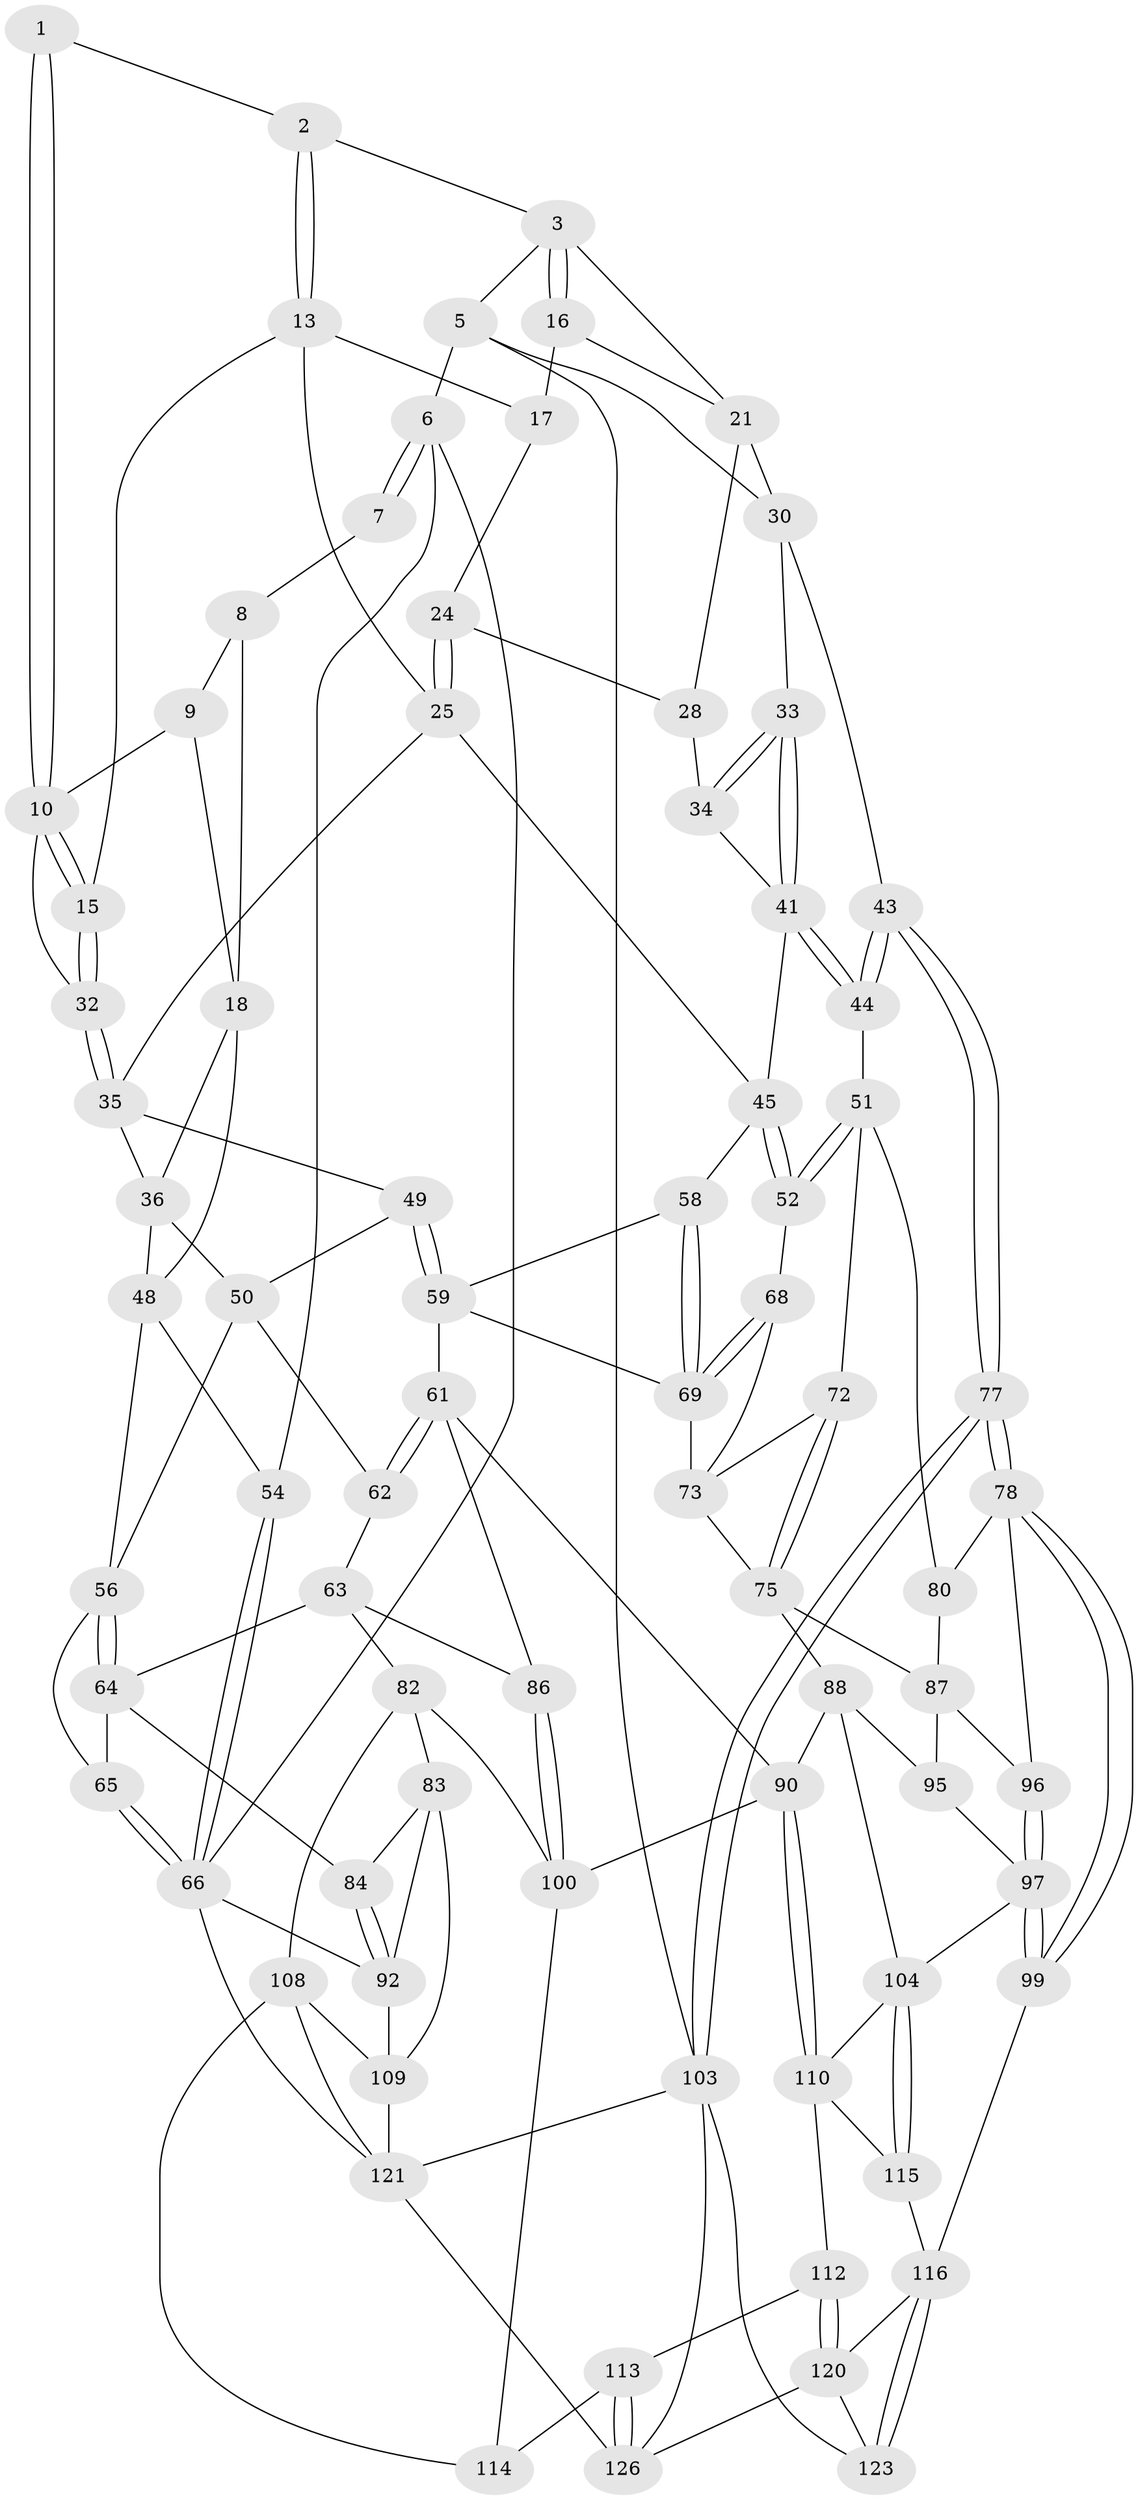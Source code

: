 // Generated by graph-tools (version 1.1) at 2025/24/03/03/25 07:24:38]
// undirected, 78 vertices, 174 edges
graph export_dot {
graph [start="1"]
  node [color=gray90,style=filled];
  1 [pos="+0.6220119020130999+0"];
  2 [pos="+0.6580888076870275+0"];
  3 [pos="+0.8148319418396278+0",super="+4"];
  5 [pos="+1+0"];
  6 [pos="+0+0",super="+40"];
  7 [pos="+0+0",super="+26"];
  8 [pos="+0.22516727803857803+0",super="+20"];
  9 [pos="+0.41890338494675944+0",super="+12"];
  10 [pos="+0.5848061823946845+0.09196410507491987",super="+11"];
  13 [pos="+0.693652685120268+0.054288569686467364",super="+14"];
  15 [pos="+0.6083542189904774+0.14038265207722728"];
  16 [pos="+0.7596576667550207+0.053041535163779505",super="+22"];
  17 [pos="+0.725760778511843+0.06797971702180579",super="+23"];
  18 [pos="+0.4243300162563336+0.09227169765486365",super="+19"];
  21 [pos="+0.8906984530266691+0.027378205345245137",super="+27"];
  24 [pos="+0.7424017006866755+0.19253471205000905"];
  25 [pos="+0.7335073516231301+0.1978297410254415",super="+38"];
  28 [pos="+0.842548313694907+0.1295327518491082",super="+29"];
  30 [pos="+1+0.15694480543186046",super="+31"];
  32 [pos="+0.5596997628209801+0.19113119173697263"];
  33 [pos="+0.9603745085385997+0.19104109827457247"];
  34 [pos="+0.9003360826754133+0.18355358840004385",super="+37"];
  35 [pos="+0.5308336274881111+0.23023439936439477",super="+39"];
  36 [pos="+0.5049531713024534+0.2294953758170924",super="+47"];
  41 [pos="+0.8963959418141131+0.2758637198367125",super="+42"];
  43 [pos="+1+0.39974515209387634"];
  44 [pos="+1+0.4184883407562296"];
  45 [pos="+0.7672742048250194+0.3738662585095424",super="+46"];
  48 [pos="+0.2660696486150219+0.2359270307479492",super="+53"];
  49 [pos="+0.5409685998254438+0.3669183287060586"];
  50 [pos="+0.46403351492571426+0.3599090457800277",super="+55"];
  51 [pos="+0.9092561466328676+0.4654359351644197",super="+71"];
  52 [pos="+0.812235524559963+0.4222113827565001"];
  54 [pos="+0+0.4313188893043486"];
  56 [pos="+0.268281488966796+0.3266528558591036",super="+57"];
  58 [pos="+0.7251742306462229+0.3702639124584281"];
  59 [pos="+0.566179706451778+0.41431325590198553",super="+60"];
  61 [pos="+0.5135841984842613+0.54582376340462",super="+85"];
  62 [pos="+0.4248468449357861+0.40936342304081247"];
  63 [pos="+0.32727962104775066+0.5149488509005583",super="+81"];
  64 [pos="+0.32433387131899094+0.5140952530099735",super="+67"];
  65 [pos="+0.18036475699398688+0.5394124482818152"];
  66 [pos="+0+0.5273309242793176",super="+93"];
  68 [pos="+0.7733920300817502+0.489310492622347"];
  69 [pos="+0.6549445901990839+0.5232050817983935",super="+70"];
  72 [pos="+0.7969478559416606+0.5546005636372727"];
  73 [pos="+0.767089385249471+0.5163359326150806",super="+74"];
  75 [pos="+0.7616521084688005+0.5974890286459595",super="+76"];
  77 [pos="+1+0.7701995751847329"];
  78 [pos="+1+0.7627221754360389",super="+79"];
  80 [pos="+0.893707263245282+0.5456295007236585"];
  82 [pos="+0.3191915851221657+0.6934079492803484",super="+101"];
  83 [pos="+0.2754659027268332+0.688014860347304",super="+106"];
  84 [pos="+0.2569027923016492+0.6758736991744023"];
  86 [pos="+0.4567391197498567+0.5865775919970919"];
  87 [pos="+0.8434748529052919+0.6142458828219816",super="+94"];
  88 [pos="+0.7054647712395804+0.6768292980537496",super="+89"];
  90 [pos="+0.6836362870160404+0.6960826444984053",super="+91"];
  92 [pos="+0.02886362896833013+0.7522978261128405",super="+107"];
  95 [pos="+0.7807777711929859+0.6914538098709249"];
  96 [pos="+0.8742303111634657+0.6720679535181068"];
  97 [pos="+0.8751889969078678+0.7482248801583203",super="+98"];
  99 [pos="+0.9679587500940521+0.8026574565336029"];
  100 [pos="+0.4640106885804717+0.778537431793706",super="+102"];
  103 [pos="+1+1",super="+125"];
  104 [pos="+0.816682167868919+0.7660712545096552",super="+105"];
  108 [pos="+0.31922942683258676+0.849511612868542",super="+119"];
  109 [pos="+0.26879282709751773+0.8176071608665673",super="+118"];
  110 [pos="+0.7131026008255209+0.8341478862065812",super="+111"];
  112 [pos="+0.681180640539523+0.8687039776796367"];
  113 [pos="+0.6267385273859425+0.8922155947927107"];
  114 [pos="+0.5340224527224136+0.8900139538813283"];
  115 [pos="+0.7931128672592869+0.8530352566264353"];
  116 [pos="+0.9104855901140496+0.8638207888167905",super="+117"];
  120 [pos="+0.7857136221710274+0.9602885341670472",super="+124"];
  121 [pos="+0.3533529763057172+1",super="+122"];
  123 [pos="+0.9015267209110174+0.9258397340914342"];
  126 [pos="+0.774828643667284+1",super="+127"];
  1 -- 2;
  1 -- 10;
  1 -- 10;
  2 -- 3;
  2 -- 13;
  2 -- 13;
  3 -- 16;
  3 -- 16;
  3 -- 5;
  3 -- 21;
  5 -- 6;
  5 -- 103;
  5 -- 30;
  6 -- 7 [weight=2];
  6 -- 7;
  6 -- 66;
  6 -- 54;
  7 -- 8 [weight=2];
  8 -- 9;
  8 -- 18;
  9 -- 10;
  9 -- 18;
  10 -- 15;
  10 -- 15;
  10 -- 32;
  13 -- 17;
  13 -- 25;
  13 -- 15;
  15 -- 32;
  15 -- 32;
  16 -- 17 [weight=2];
  16 -- 21;
  17 -- 24;
  18 -- 36;
  18 -- 48;
  21 -- 28;
  21 -- 30;
  24 -- 25;
  24 -- 25;
  24 -- 28;
  25 -- 35;
  25 -- 45;
  28 -- 34 [weight=2];
  30 -- 33;
  30 -- 43;
  32 -- 35;
  32 -- 35;
  33 -- 34;
  33 -- 34;
  33 -- 41;
  33 -- 41;
  34 -- 41;
  35 -- 36;
  35 -- 49;
  36 -- 48;
  36 -- 50;
  41 -- 44;
  41 -- 44;
  41 -- 45;
  43 -- 44;
  43 -- 44;
  43 -- 77;
  43 -- 77;
  44 -- 51;
  45 -- 52;
  45 -- 52;
  45 -- 58;
  48 -- 56;
  48 -- 54;
  49 -- 50;
  49 -- 59;
  49 -- 59;
  50 -- 56;
  50 -- 62;
  51 -- 52;
  51 -- 52;
  51 -- 72;
  51 -- 80;
  52 -- 68;
  54 -- 66;
  54 -- 66;
  56 -- 64;
  56 -- 64;
  56 -- 65;
  58 -- 59;
  58 -- 69;
  58 -- 69;
  59 -- 61;
  59 -- 69;
  61 -- 62;
  61 -- 62;
  61 -- 86;
  61 -- 90;
  62 -- 63;
  63 -- 64;
  63 -- 82;
  63 -- 86;
  64 -- 65;
  64 -- 84;
  65 -- 66;
  65 -- 66;
  66 -- 92;
  66 -- 121;
  68 -- 69;
  68 -- 69;
  68 -- 73;
  69 -- 73;
  72 -- 73;
  72 -- 75;
  72 -- 75;
  73 -- 75;
  75 -- 87;
  75 -- 88;
  77 -- 78;
  77 -- 78;
  77 -- 103;
  77 -- 103;
  78 -- 99;
  78 -- 99;
  78 -- 80;
  78 -- 96;
  80 -- 87;
  82 -- 83;
  82 -- 108;
  82 -- 100;
  83 -- 84;
  83 -- 92;
  83 -- 109;
  84 -- 92;
  84 -- 92;
  86 -- 100;
  86 -- 100;
  87 -- 96;
  87 -- 95;
  88 -- 95;
  88 -- 90;
  88 -- 104;
  90 -- 110;
  90 -- 110;
  90 -- 100;
  92 -- 109;
  95 -- 97;
  96 -- 97;
  96 -- 97;
  97 -- 99;
  97 -- 99;
  97 -- 104;
  99 -- 116;
  100 -- 114;
  103 -- 121;
  103 -- 123;
  103 -- 126;
  104 -- 115;
  104 -- 115;
  104 -- 110;
  108 -- 109;
  108 -- 121;
  108 -- 114;
  109 -- 121;
  110 -- 112;
  110 -- 115;
  112 -- 113;
  112 -- 120;
  112 -- 120;
  113 -- 114;
  113 -- 126;
  113 -- 126;
  115 -- 116;
  116 -- 123;
  116 -- 123;
  116 -- 120;
  120 -- 123;
  120 -- 126;
  121 -- 126;
}
